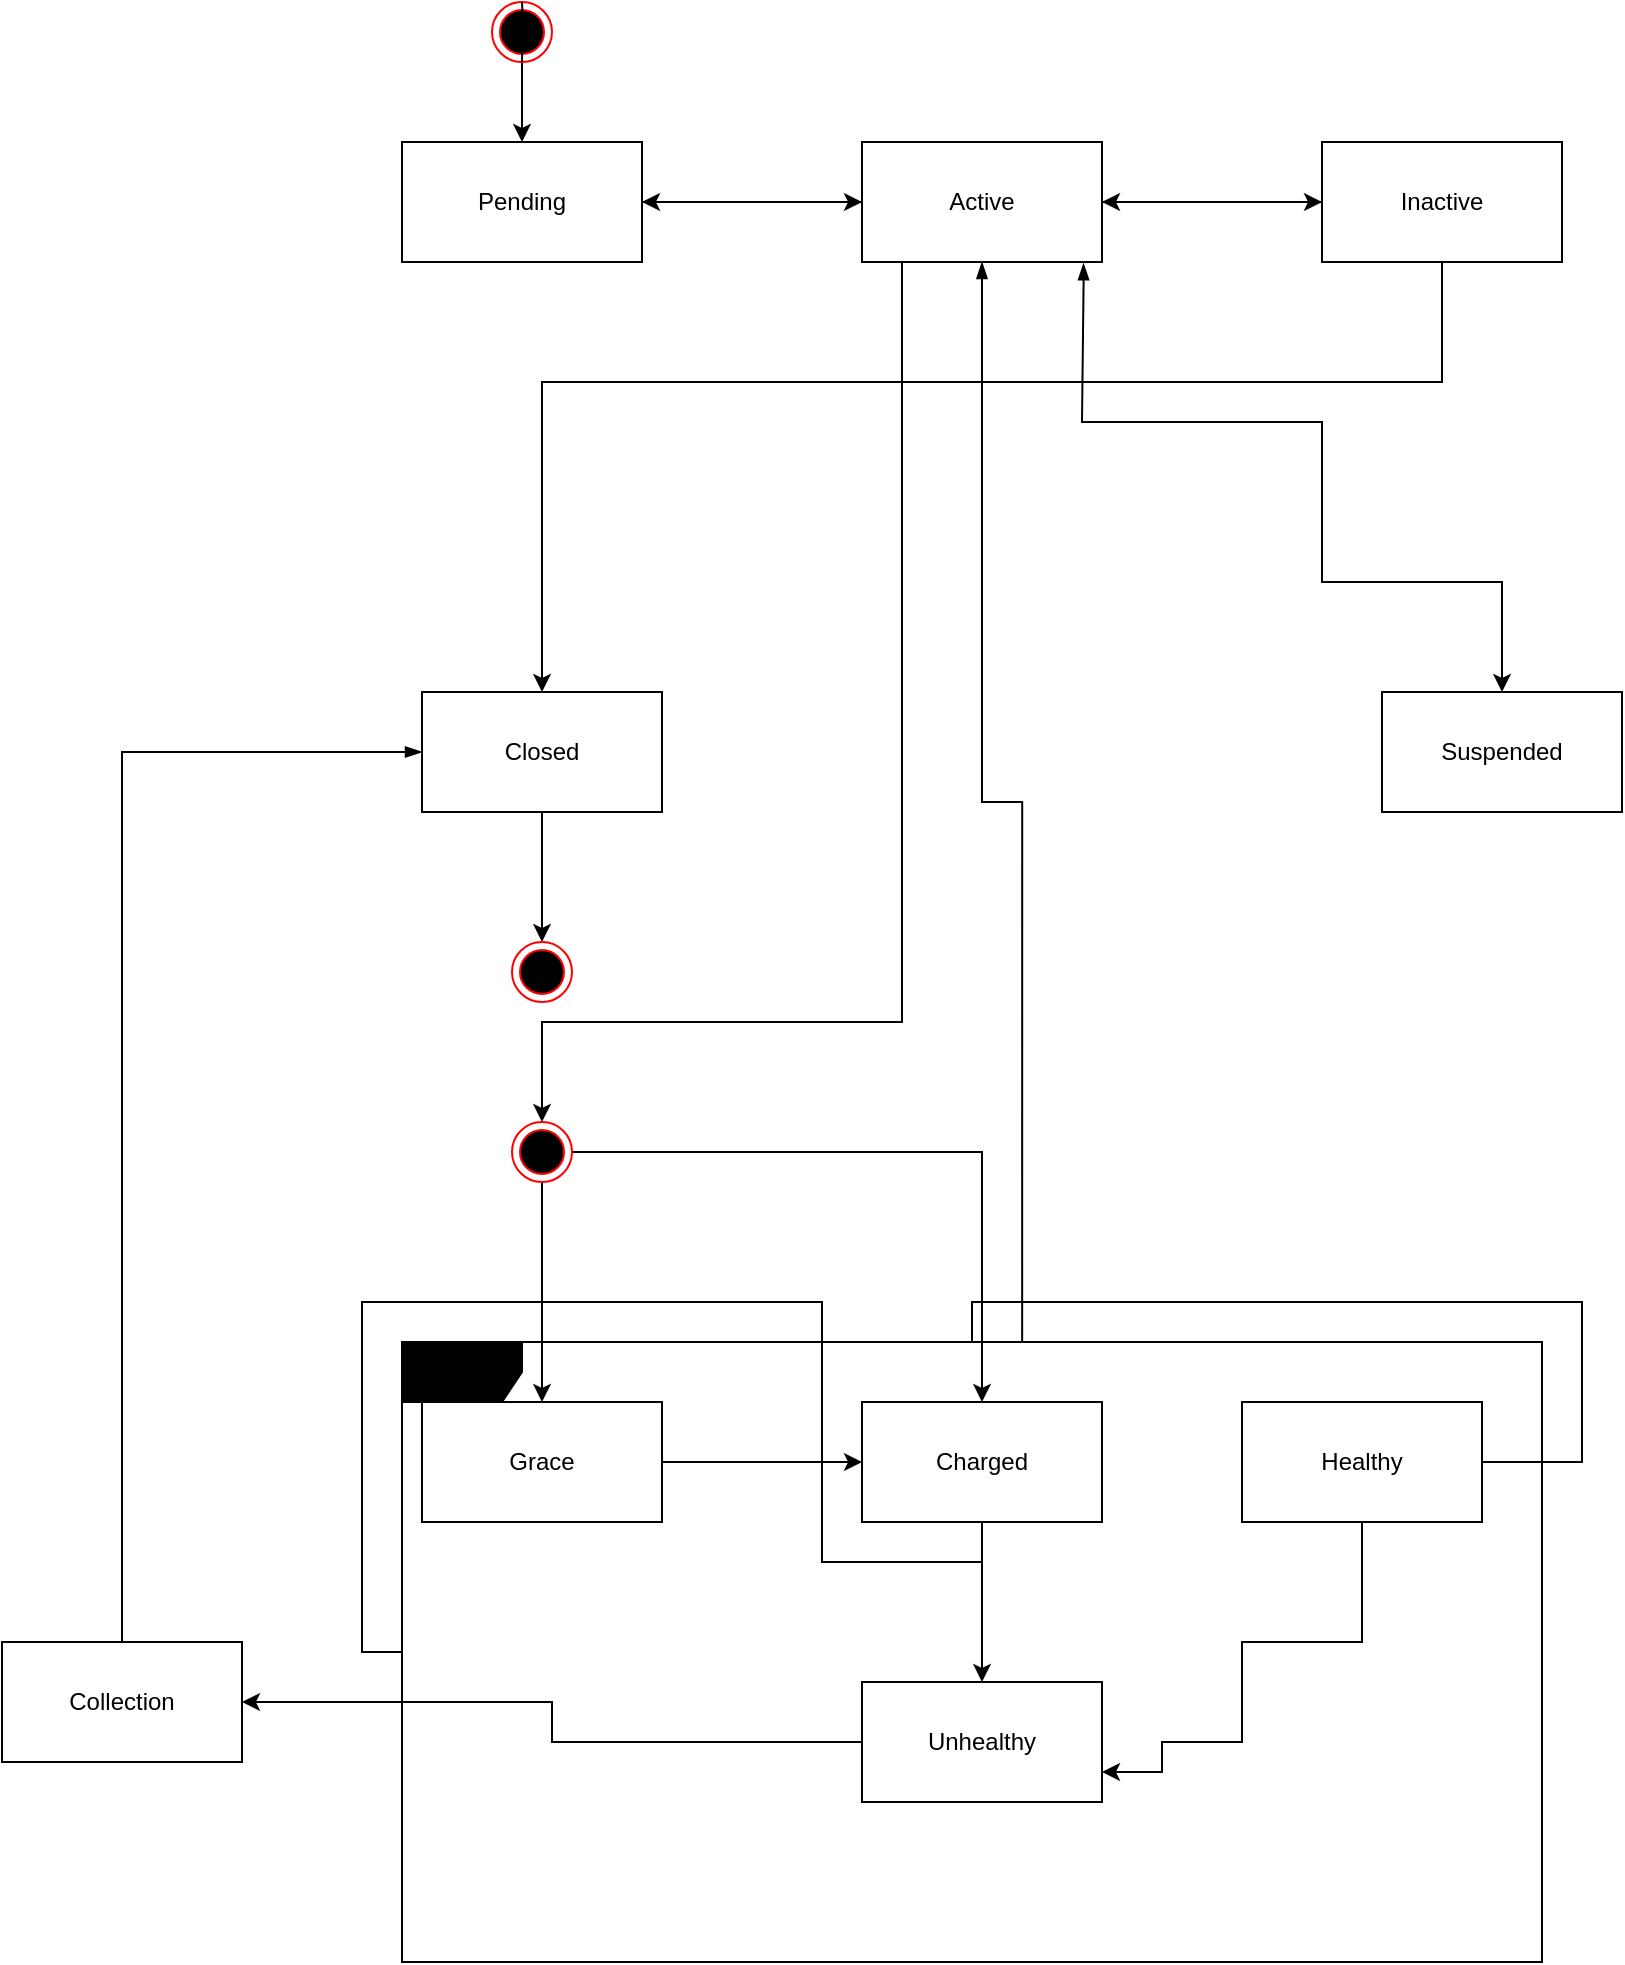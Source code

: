 <mxfile version="20.2.8" type="github">
  <diagram id="oc-jUGZAYGa1-tKlhP68" name="Page-1">
    <mxGraphModel dx="1649" dy="712" grid="1" gridSize="10" guides="1" tooltips="1" connect="1" arrows="1" fold="1" page="1" pageScale="1" pageWidth="827" pageHeight="1169" math="0" shadow="0">
      <root>
        <mxCell id="0" />
        <mxCell id="1" parent="0" />
        <mxCell id="harxuGrm4AztC1KKtY4f-13" style="edgeStyle=orthogonalEdgeStyle;rounded=0;orthogonalLoop=1;jettySize=auto;html=1;entryX=0;entryY=0.5;entryDx=0;entryDy=0;" parent="1" source="harxuGrm4AztC1KKtY4f-2" target="harxuGrm4AztC1KKtY4f-3" edge="1">
          <mxGeometry relative="1" as="geometry" />
        </mxCell>
        <mxCell id="harxuGrm4AztC1KKtY4f-2" value="Pending" style="rounded=0;whiteSpace=wrap;html=1;" parent="1" vertex="1">
          <mxGeometry x="20" y="250" width="120" height="60" as="geometry" />
        </mxCell>
        <mxCell id="harxuGrm4AztC1KKtY4f-15" style="edgeStyle=orthogonalEdgeStyle;rounded=0;orthogonalLoop=1;jettySize=auto;html=1;entryX=1;entryY=0.5;entryDx=0;entryDy=0;" parent="1" source="harxuGrm4AztC1KKtY4f-3" target="harxuGrm4AztC1KKtY4f-2" edge="1">
          <mxGeometry relative="1" as="geometry" />
        </mxCell>
        <mxCell id="harxuGrm4AztC1KKtY4f-17" style="edgeStyle=orthogonalEdgeStyle;rounded=0;orthogonalLoop=1;jettySize=auto;html=1;entryX=0;entryY=0.5;entryDx=0;entryDy=0;" parent="1" source="harxuGrm4AztC1KKtY4f-3" target="harxuGrm4AztC1KKtY4f-7" edge="1">
          <mxGeometry relative="1" as="geometry" />
        </mxCell>
        <mxCell id="harxuGrm4AztC1KKtY4f-18" style="edgeStyle=orthogonalEdgeStyle;rounded=0;orthogonalLoop=1;jettySize=auto;html=1;entryX=0.5;entryY=0;entryDx=0;entryDy=0;exitX=0.923;exitY=1.011;exitDx=0;exitDy=0;exitPerimeter=0;startArrow=blockThin;startFill=1;" parent="1" source="harxuGrm4AztC1KKtY4f-3" target="harxuGrm4AztC1KKtY4f-4" edge="1">
          <mxGeometry relative="1" as="geometry">
            <mxPoint x="320.0" y="470" as="targetPoint" />
            <Array as="points">
              <mxPoint x="361" y="320" />
              <mxPoint x="360" y="320" />
              <mxPoint x="360" y="390" />
              <mxPoint x="480" y="390" />
              <mxPoint x="480" y="470" />
              <mxPoint x="570" y="470" />
            </Array>
            <mxPoint x="310" y="320" as="sourcePoint" />
          </mxGeometry>
        </mxCell>
        <mxCell id="cumbXcm-lt5w-yJK7wx7-2" style="edgeStyle=orthogonalEdgeStyle;rounded=0;orthogonalLoop=1;jettySize=auto;html=1;entryX=0.544;entryY=0.001;entryDx=0;entryDy=0;entryPerimeter=0;startArrow=blockThin;startFill=1;endArrow=none;endFill=0;" parent="1" source="harxuGrm4AztC1KKtY4f-3" target="harxuGrm4AztC1KKtY4f-53" edge="1">
          <mxGeometry relative="1" as="geometry" />
        </mxCell>
        <mxCell id="Y5Clo3wm5LLAGUXtNQ_x-3" style="edgeStyle=orthogonalEdgeStyle;rounded=0;orthogonalLoop=1;jettySize=auto;html=1;entryX=0.5;entryY=0;entryDx=0;entryDy=0;" edge="1" parent="1" source="harxuGrm4AztC1KKtY4f-3" target="harxuGrm4AztC1KKtY4f-31">
          <mxGeometry relative="1" as="geometry">
            <Array as="points">
              <mxPoint x="270" y="690" />
              <mxPoint x="90" y="690" />
            </Array>
          </mxGeometry>
        </mxCell>
        <mxCell id="harxuGrm4AztC1KKtY4f-3" value="Active" style="rounded=0;whiteSpace=wrap;html=1;" parent="1" vertex="1">
          <mxGeometry x="250" y="250" width="120" height="60" as="geometry" />
        </mxCell>
        <mxCell id="harxuGrm4AztC1KKtY4f-4" value="Suspended" style="rounded=0;whiteSpace=wrap;html=1;" parent="1" vertex="1">
          <mxGeometry x="510" y="525" width="120" height="60" as="geometry" />
        </mxCell>
        <mxCell id="harxuGrm4AztC1KKtY4f-11" style="edgeStyle=orthogonalEdgeStyle;rounded=0;orthogonalLoop=1;jettySize=auto;html=1;entryX=0.5;entryY=0;entryDx=0;entryDy=0;" parent="1" source="harxuGrm4AztC1KKtY4f-6" edge="1">
          <mxGeometry relative="1" as="geometry">
            <mxPoint x="90" y="650" as="targetPoint" />
          </mxGeometry>
        </mxCell>
        <mxCell id="harxuGrm4AztC1KKtY4f-6" value="Closed" style="rounded=0;whiteSpace=wrap;html=1;" parent="1" vertex="1">
          <mxGeometry x="30" y="525" width="120" height="60" as="geometry" />
        </mxCell>
        <mxCell id="harxuGrm4AztC1KKtY4f-22" style="edgeStyle=orthogonalEdgeStyle;rounded=0;orthogonalLoop=1;jettySize=auto;html=1;entryX=1;entryY=0.5;entryDx=0;entryDy=0;" parent="1" source="harxuGrm4AztC1KKtY4f-7" target="harxuGrm4AztC1KKtY4f-3" edge="1">
          <mxGeometry relative="1" as="geometry" />
        </mxCell>
        <mxCell id="harxuGrm4AztC1KKtY4f-23" style="edgeStyle=orthogonalEdgeStyle;rounded=0;orthogonalLoop=1;jettySize=auto;html=1;entryX=0.5;entryY=0;entryDx=0;entryDy=0;" parent="1" source="harxuGrm4AztC1KKtY4f-7" target="harxuGrm4AztC1KKtY4f-6" edge="1">
          <mxGeometry relative="1" as="geometry">
            <Array as="points">
              <mxPoint x="540" y="370" />
              <mxPoint x="90" y="370" />
            </Array>
          </mxGeometry>
        </mxCell>
        <mxCell id="harxuGrm4AztC1KKtY4f-7" value="Inactive" style="rounded=0;whiteSpace=wrap;html=1;" parent="1" vertex="1">
          <mxGeometry x="480" y="250" width="120" height="60" as="geometry" />
        </mxCell>
        <mxCell id="harxuGrm4AztC1KKtY4f-12" style="edgeStyle=orthogonalEdgeStyle;rounded=0;orthogonalLoop=1;jettySize=auto;html=1;startArrow=none;" parent="1" source="harxuGrm4AztC1KKtY4f-27" target="harxuGrm4AztC1KKtY4f-2" edge="1">
          <mxGeometry relative="1" as="geometry">
            <mxPoint x="80" y="210" as="sourcePoint" />
          </mxGeometry>
        </mxCell>
        <mxCell id="harxuGrm4AztC1KKtY4f-25" value="" style="ellipse;html=1;shape=endState;fillColor=#000000;strokeColor=#ff0000;" parent="1" vertex="1">
          <mxGeometry x="75" y="650" width="30" height="30" as="geometry" />
        </mxCell>
        <mxCell id="harxuGrm4AztC1KKtY4f-27" value="" style="ellipse;html=1;shape=endState;fillColor=#000000;strokeColor=#ff0000;" parent="1" vertex="1">
          <mxGeometry x="65" y="180" width="30" height="30" as="geometry" />
        </mxCell>
        <mxCell id="harxuGrm4AztC1KKtY4f-28" value="" style="edgeStyle=orthogonalEdgeStyle;rounded=0;orthogonalLoop=1;jettySize=auto;html=1;endArrow=none;" parent="1" target="harxuGrm4AztC1KKtY4f-27" edge="1">
          <mxGeometry relative="1" as="geometry">
            <mxPoint x="80" y="210" as="sourcePoint" />
            <mxPoint x="80" y="250" as="targetPoint" />
          </mxGeometry>
        </mxCell>
        <mxCell id="harxuGrm4AztC1KKtY4f-34" style="edgeStyle=orthogonalEdgeStyle;rounded=0;orthogonalLoop=1;jettySize=auto;html=1;entryX=0;entryY=0.5;entryDx=0;entryDy=0;" parent="1" source="harxuGrm4AztC1KKtY4f-29" target="harxuGrm4AztC1KKtY4f-30" edge="1">
          <mxGeometry relative="1" as="geometry" />
        </mxCell>
        <mxCell id="harxuGrm4AztC1KKtY4f-29" value="Grace" style="rounded=0;whiteSpace=wrap;html=1;" parent="1" vertex="1">
          <mxGeometry x="30" y="880" width="120" height="60" as="geometry" />
        </mxCell>
        <mxCell id="harxuGrm4AztC1KKtY4f-36" style="edgeStyle=orthogonalEdgeStyle;rounded=0;orthogonalLoop=1;jettySize=auto;html=1;entryX=0;entryY=0.5;entryDx=0;entryDy=0;startArrow=none;" parent="1" source="harxuGrm4AztC1KKtY4f-53" target="harxuGrm4AztC1KKtY4f-35" edge="1">
          <mxGeometry relative="1" as="geometry" />
        </mxCell>
        <mxCell id="harxuGrm4AztC1KKtY4f-38" style="edgeStyle=orthogonalEdgeStyle;rounded=0;orthogonalLoop=1;jettySize=auto;html=1;entryX=0.5;entryY=0;entryDx=0;entryDy=0;" parent="1" source="harxuGrm4AztC1KKtY4f-30" target="harxuGrm4AztC1KKtY4f-37" edge="1">
          <mxGeometry relative="1" as="geometry" />
        </mxCell>
        <mxCell id="harxuGrm4AztC1KKtY4f-30" value="Charged" style="rounded=0;whiteSpace=wrap;html=1;" parent="1" vertex="1">
          <mxGeometry x="250" y="880" width="120" height="60" as="geometry" />
        </mxCell>
        <mxCell id="harxuGrm4AztC1KKtY4f-32" style="edgeStyle=orthogonalEdgeStyle;rounded=0;orthogonalLoop=1;jettySize=auto;html=1;" parent="1" source="harxuGrm4AztC1KKtY4f-31" target="harxuGrm4AztC1KKtY4f-29" edge="1">
          <mxGeometry relative="1" as="geometry" />
        </mxCell>
        <mxCell id="harxuGrm4AztC1KKtY4f-33" style="edgeStyle=orthogonalEdgeStyle;rounded=0;orthogonalLoop=1;jettySize=auto;html=1;entryX=0.5;entryY=0;entryDx=0;entryDy=0;" parent="1" source="harxuGrm4AztC1KKtY4f-31" target="harxuGrm4AztC1KKtY4f-30" edge="1">
          <mxGeometry relative="1" as="geometry">
            <Array as="points">
              <mxPoint x="310" y="755" />
            </Array>
          </mxGeometry>
        </mxCell>
        <mxCell id="harxuGrm4AztC1KKtY4f-31" value="" style="ellipse;html=1;shape=endState;fillColor=#000000;strokeColor=#ff0000;" parent="1" vertex="1">
          <mxGeometry x="75" y="740" width="30" height="30" as="geometry" />
        </mxCell>
        <mxCell id="harxuGrm4AztC1KKtY4f-39" style="edgeStyle=orthogonalEdgeStyle;rounded=0;orthogonalLoop=1;jettySize=auto;html=1;entryX=1;entryY=0.75;entryDx=0;entryDy=0;" parent="1" source="harxuGrm4AztC1KKtY4f-35" target="harxuGrm4AztC1KKtY4f-37" edge="1">
          <mxGeometry relative="1" as="geometry">
            <mxPoint x="500" y="1060" as="targetPoint" />
            <Array as="points">
              <mxPoint x="500" y="1000" />
              <mxPoint x="440" y="1000" />
              <mxPoint x="440" y="1050" />
              <mxPoint x="400" y="1050" />
              <mxPoint x="400" y="1065" />
            </Array>
          </mxGeometry>
        </mxCell>
        <mxCell id="harxuGrm4AztC1KKtY4f-35" value="Healthy" style="rounded=0;whiteSpace=wrap;html=1;" parent="1" vertex="1">
          <mxGeometry x="440" y="880" width="120" height="60" as="geometry" />
        </mxCell>
        <mxCell id="harxuGrm4AztC1KKtY4f-44" style="edgeStyle=orthogonalEdgeStyle;rounded=0;orthogonalLoop=1;jettySize=auto;html=1;entryX=1;entryY=0.5;entryDx=0;entryDy=0;" parent="1" source="harxuGrm4AztC1KKtY4f-37" target="harxuGrm4AztC1KKtY4f-43" edge="1">
          <mxGeometry relative="1" as="geometry" />
        </mxCell>
        <mxCell id="harxuGrm4AztC1KKtY4f-37" value="Unhealthy" style="rounded=0;whiteSpace=wrap;html=1;" parent="1" vertex="1">
          <mxGeometry x="250" y="1020" width="120" height="60" as="geometry" />
        </mxCell>
        <mxCell id="cumbXcm-lt5w-yJK7wx7-1" style="edgeStyle=orthogonalEdgeStyle;rounded=0;orthogonalLoop=1;jettySize=auto;html=1;entryX=0.5;entryY=0;entryDx=0;entryDy=0;startArrow=blockThin;startFill=1;exitX=0;exitY=0.5;exitDx=0;exitDy=0;endArrow=none;endFill=0;" parent="1" source="harxuGrm4AztC1KKtY4f-6" target="harxuGrm4AztC1KKtY4f-43" edge="1">
          <mxGeometry relative="1" as="geometry" />
        </mxCell>
        <mxCell id="harxuGrm4AztC1KKtY4f-43" value="Collection" style="rounded=0;whiteSpace=wrap;html=1;" parent="1" vertex="1">
          <mxGeometry x="-180" y="1000" width="120" height="60" as="geometry" />
        </mxCell>
        <mxCell id="harxuGrm4AztC1KKtY4f-53" value="frame" style="shape=umlFrame;whiteSpace=wrap;html=1;fillColor=#000000;" parent="1" vertex="1">
          <mxGeometry x="20" y="850" width="570" height="310" as="geometry" />
        </mxCell>
        <mxCell id="Y5Clo3wm5LLAGUXtNQ_x-2" value="" style="edgeStyle=orthogonalEdgeStyle;rounded=0;orthogonalLoop=1;jettySize=auto;html=1;entryX=0;entryY=0.5;entryDx=0;entryDy=0;endArrow=none;" edge="1" parent="1" source="harxuGrm4AztC1KKtY4f-30" target="harxuGrm4AztC1KKtY4f-53">
          <mxGeometry relative="1" as="geometry">
            <mxPoint x="370.0" y="910.0" as="sourcePoint" />
            <mxPoint x="440" y="910.0" as="targetPoint" />
          </mxGeometry>
        </mxCell>
      </root>
    </mxGraphModel>
  </diagram>
</mxfile>
